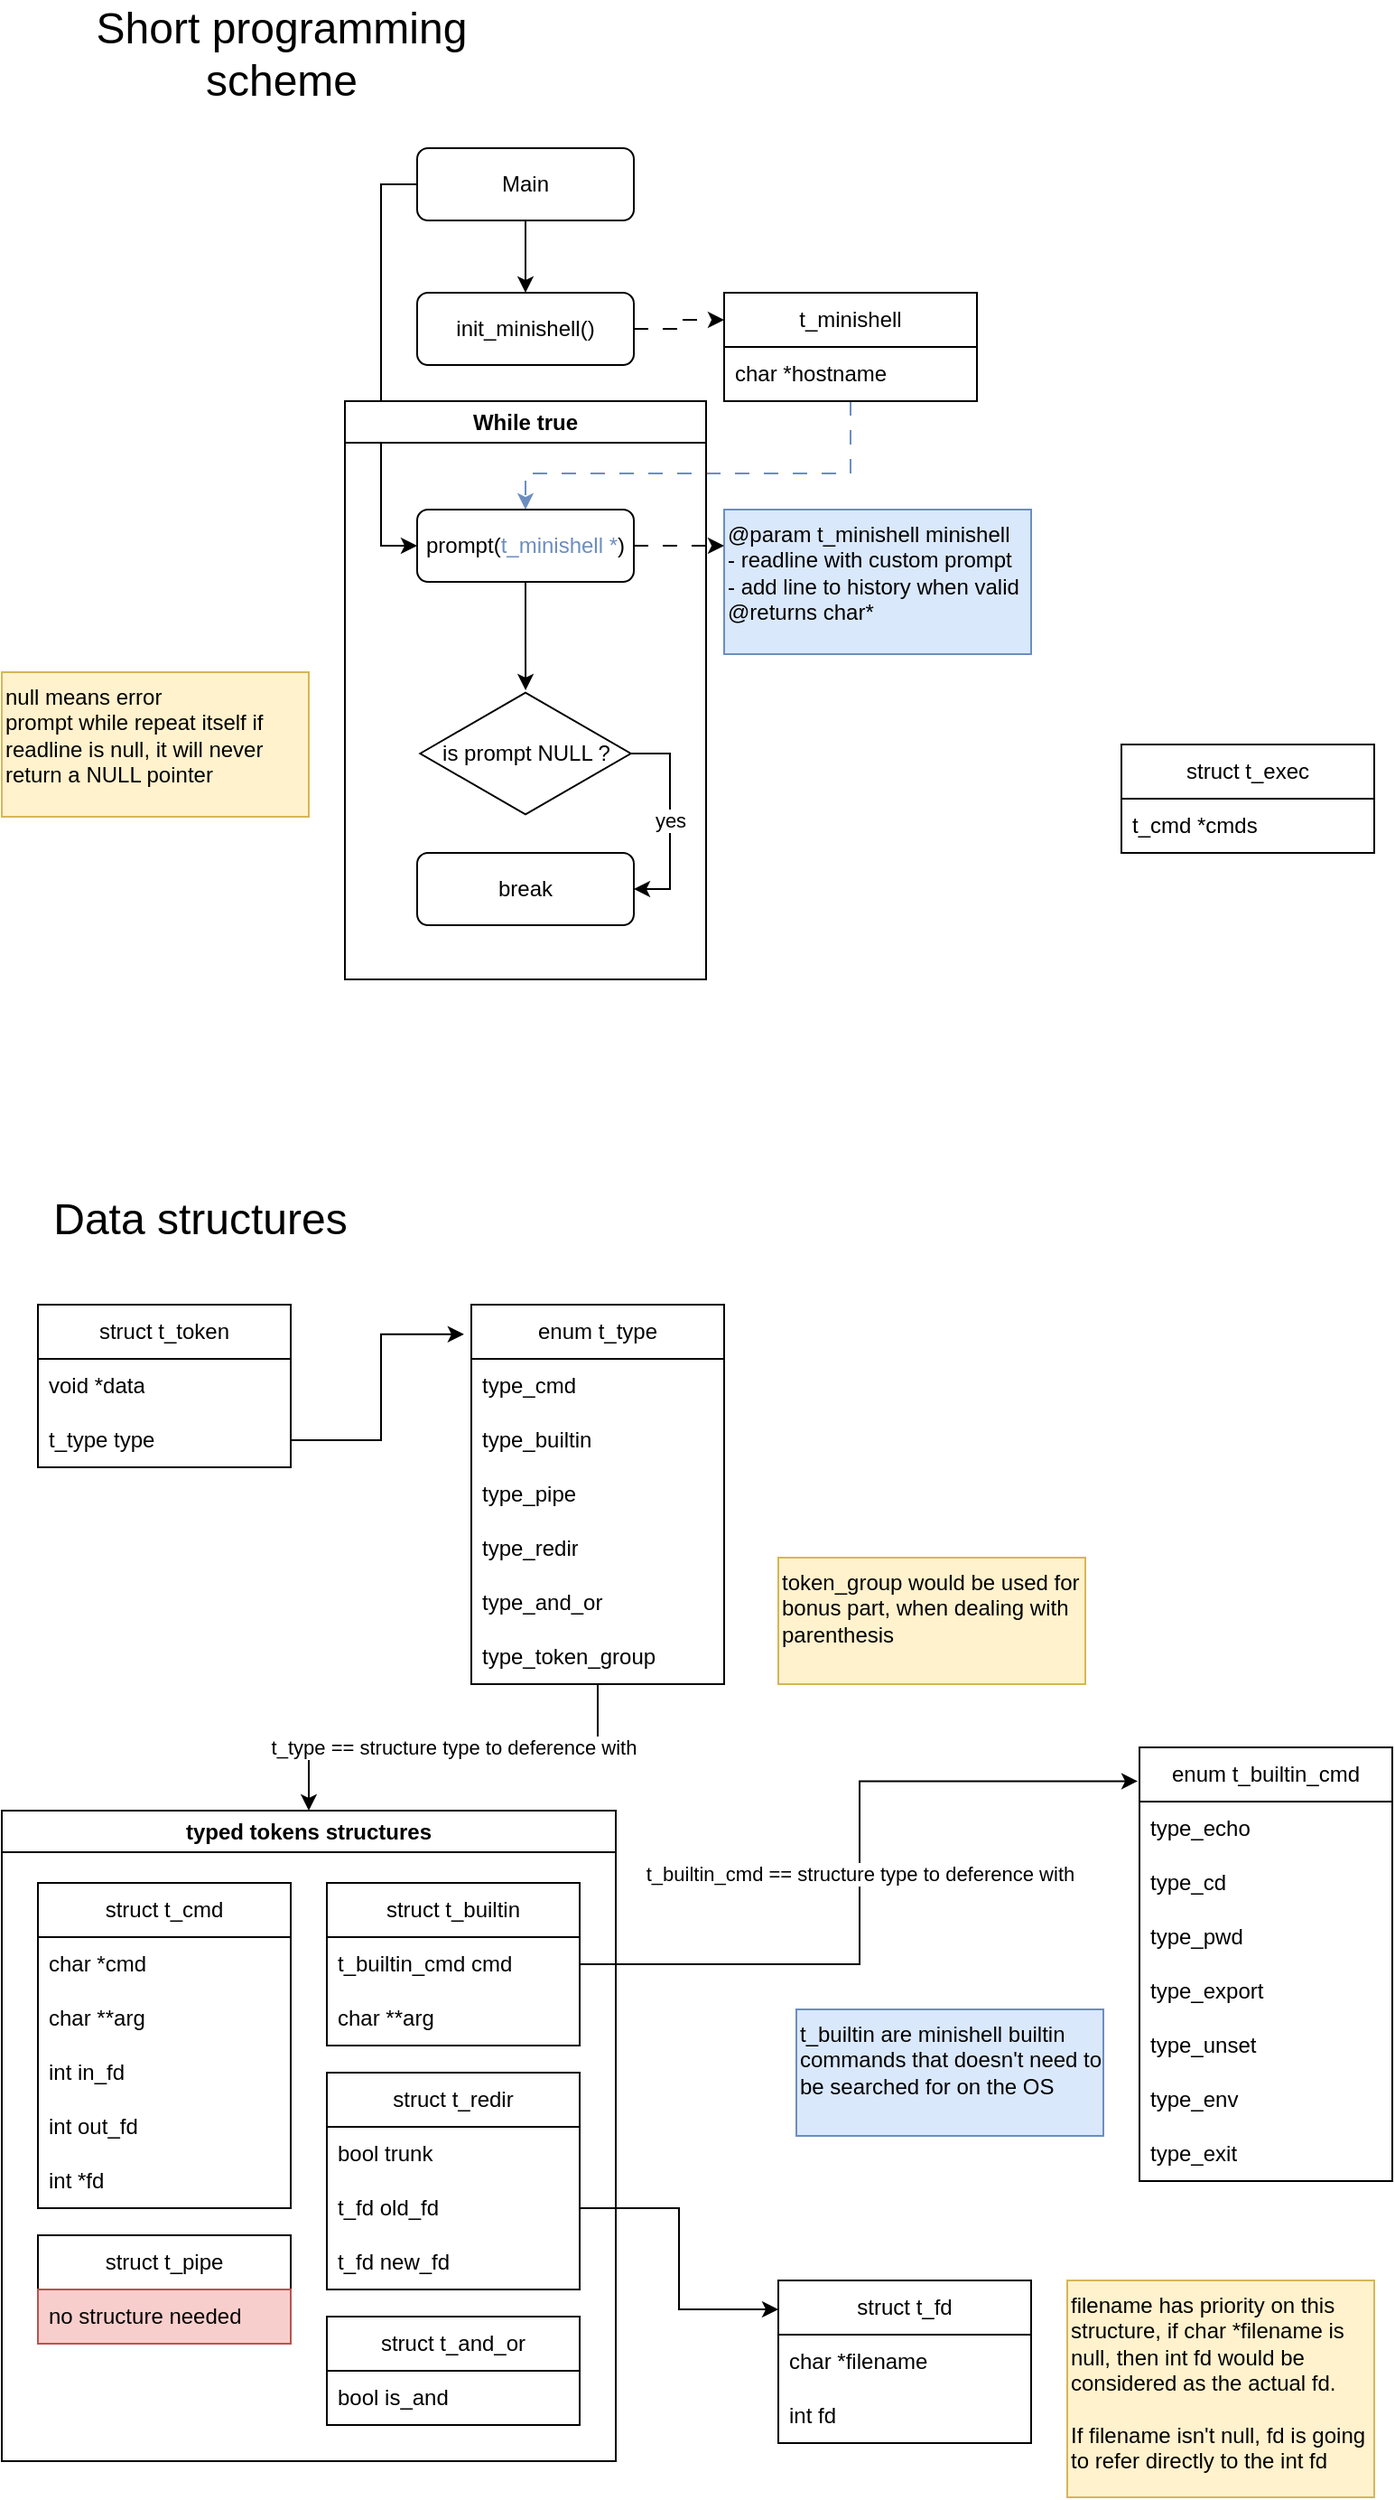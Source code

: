 <mxfile version="24.2.0" type="github">
  <diagram id="C5RBs43oDa-KdzZeNtuy" name="Page-1">
    <mxGraphModel dx="2026" dy="1111" grid="1" gridSize="10" guides="1" tooltips="1" connect="1" arrows="1" fold="1" page="1" pageScale="1" pageWidth="827" pageHeight="1169" math="0" shadow="0">
      <root>
        <mxCell id="WIyWlLk6GJQsqaUBKTNV-0" />
        <mxCell id="WIyWlLk6GJQsqaUBKTNV-1" parent="WIyWlLk6GJQsqaUBKTNV-0" />
        <mxCell id="2lQkK7vniRC7RQrExT-5-12" style="edgeStyle=orthogonalEdgeStyle;rounded=0;orthogonalLoop=1;jettySize=auto;html=1;entryX=0.5;entryY=0;entryDx=0;entryDy=0;" parent="WIyWlLk6GJQsqaUBKTNV-1" source="2lQkK7vniRC7RQrExT-5-0" target="2lQkK7vniRC7RQrExT-5-1" edge="1">
          <mxGeometry relative="1" as="geometry" />
        </mxCell>
        <mxCell id="2lQkK7vniRC7RQrExT-5-15" style="edgeStyle=orthogonalEdgeStyle;rounded=0;orthogonalLoop=1;jettySize=auto;html=1;entryX=0;entryY=0.5;entryDx=0;entryDy=0;" parent="WIyWlLk6GJQsqaUBKTNV-1" source="2lQkK7vniRC7RQrExT-5-0" target="2lQkK7vniRC7RQrExT-5-14" edge="1">
          <mxGeometry relative="1" as="geometry">
            <Array as="points">
              <mxPoint x="230" y="159" />
              <mxPoint x="230" y="359" />
            </Array>
          </mxGeometry>
        </mxCell>
        <mxCell id="2lQkK7vniRC7RQrExT-5-0" value="Main" style="rounded=1;whiteSpace=wrap;html=1;fontSize=12;glass=0;strokeWidth=1;shadow=0;" parent="WIyWlLk6GJQsqaUBKTNV-1" vertex="1">
          <mxGeometry x="250" y="139" width="120" height="40" as="geometry" />
        </mxCell>
        <mxCell id="2lQkK7vniRC7RQrExT-5-7" style="edgeStyle=orthogonalEdgeStyle;rounded=0;orthogonalLoop=1;jettySize=auto;html=1;entryX=0;entryY=0.25;entryDx=0;entryDy=0;dashed=1;dashPattern=8 8;" parent="WIyWlLk6GJQsqaUBKTNV-1" source="2lQkK7vniRC7RQrExT-5-1" target="2lQkK7vniRC7RQrExT-5-3" edge="1">
          <mxGeometry relative="1" as="geometry" />
        </mxCell>
        <mxCell id="2lQkK7vniRC7RQrExT-5-1" value="init_minishell()" style="rounded=1;whiteSpace=wrap;html=1;fontSize=12;glass=0;strokeWidth=1;shadow=0;" parent="WIyWlLk6GJQsqaUBKTNV-1" vertex="1">
          <mxGeometry x="250" y="219" width="120" height="40" as="geometry" />
        </mxCell>
        <mxCell id="2lQkK7vniRC7RQrExT-5-16" style="edgeStyle=orthogonalEdgeStyle;rounded=0;orthogonalLoop=1;jettySize=auto;html=1;entryX=0.5;entryY=0;entryDx=0;entryDy=0;dashed=1;dashPattern=8 8;fillColor=#dae8fc;strokeColor=#6c8ebf;" parent="WIyWlLk6GJQsqaUBKTNV-1" source="2lQkK7vniRC7RQrExT-5-3" target="2lQkK7vniRC7RQrExT-5-14" edge="1">
          <mxGeometry relative="1" as="geometry">
            <Array as="points">
              <mxPoint x="490" y="319" />
              <mxPoint x="310" y="319" />
            </Array>
          </mxGeometry>
        </mxCell>
        <mxCell id="2lQkK7vniRC7RQrExT-5-3" value="t_minishell" style="swimlane;fontStyle=0;childLayout=stackLayout;horizontal=1;startSize=30;horizontalStack=0;resizeParent=1;resizeParentMax=0;resizeLast=0;collapsible=1;marginBottom=0;whiteSpace=wrap;html=1;" parent="WIyWlLk6GJQsqaUBKTNV-1" vertex="1">
          <mxGeometry x="420" y="219" width="140" height="60" as="geometry" />
        </mxCell>
        <mxCell id="2lQkK7vniRC7RQrExT-5-4" value="char *hostname" style="text;strokeColor=none;fillColor=none;align=left;verticalAlign=middle;spacingLeft=4;spacingRight=4;overflow=hidden;points=[[0,0.5],[1,0.5]];portConstraint=eastwest;rotatable=0;whiteSpace=wrap;html=1;" parent="2lQkK7vniRC7RQrExT-5-3" vertex="1">
          <mxGeometry y="30" width="140" height="30" as="geometry" />
        </mxCell>
        <mxCell id="2lQkK7vniRC7RQrExT-5-17" value="&lt;div&gt;@param t_minishell minishell&lt;/div&gt;- readline with custom prompt&lt;div&gt;- add line to history when valid&lt;/div&gt;&lt;div&gt;@returns char*&lt;/div&gt;" style="rounded=0;whiteSpace=wrap;html=1;fillColor=#dae8fc;strokeColor=#6c8ebf;verticalAlign=top;align=left;" parent="WIyWlLk6GJQsqaUBKTNV-1" vertex="1">
          <mxGeometry x="420" y="339" width="170" height="80" as="geometry" />
        </mxCell>
        <mxCell id="2lQkK7vniRC7RQrExT-5-18" value="While true" style="swimlane;whiteSpace=wrap;html=1;" parent="WIyWlLk6GJQsqaUBKTNV-1" vertex="1">
          <mxGeometry x="210" y="279" width="200" height="320" as="geometry" />
        </mxCell>
        <mxCell id="2lQkK7vniRC7RQrExT-5-24" style="edgeStyle=orthogonalEdgeStyle;rounded=0;orthogonalLoop=1;jettySize=auto;html=1;" parent="2lQkK7vniRC7RQrExT-5-18" source="2lQkK7vniRC7RQrExT-5-14" target="2lQkK7vniRC7RQrExT-5-20" edge="1">
          <mxGeometry relative="1" as="geometry" />
        </mxCell>
        <mxCell id="2lQkK7vniRC7RQrExT-5-14" value="prompt(&lt;font color=&quot;#6c8ebf&quot;&gt;t_minishell *&lt;/font&gt;)" style="rounded=1;whiteSpace=wrap;html=1;fontSize=12;glass=0;strokeWidth=1;shadow=0;" parent="2lQkK7vniRC7RQrExT-5-18" vertex="1">
          <mxGeometry x="40" y="60" width="120" height="40" as="geometry" />
        </mxCell>
        <mxCell id="2lQkK7vniRC7RQrExT-5-22" value="yes" style="edgeStyle=orthogonalEdgeStyle;rounded=0;orthogonalLoop=1;jettySize=auto;html=1;entryX=1;entryY=0.5;entryDx=0;entryDy=0;" parent="2lQkK7vniRC7RQrExT-5-18" source="2lQkK7vniRC7RQrExT-5-20" target="2lQkK7vniRC7RQrExT-5-21" edge="1">
          <mxGeometry relative="1" as="geometry">
            <Array as="points">
              <mxPoint x="180" y="195" />
              <mxPoint x="180" y="270" />
            </Array>
          </mxGeometry>
        </mxCell>
        <mxCell id="2lQkK7vniRC7RQrExT-5-20" value="is prompt NULL ?" style="html=1;whiteSpace=wrap;aspect=fixed;shape=isoRectangle;" parent="2lQkK7vniRC7RQrExT-5-18" vertex="1">
          <mxGeometry x="41.66" y="160" width="116.67" height="70" as="geometry" />
        </mxCell>
        <mxCell id="2lQkK7vniRC7RQrExT-5-21" value="break" style="rounded=1;whiteSpace=wrap;html=1;fontSize=12;glass=0;strokeWidth=1;shadow=0;" parent="2lQkK7vniRC7RQrExT-5-18" vertex="1">
          <mxGeometry x="40" y="250" width="120" height="40" as="geometry" />
        </mxCell>
        <mxCell id="2lQkK7vniRC7RQrExT-5-19" style="edgeStyle=orthogonalEdgeStyle;rounded=0;orthogonalLoop=1;jettySize=auto;html=1;entryX=0;entryY=0.25;entryDx=0;entryDy=0;dashed=1;dashPattern=8 8;" parent="WIyWlLk6GJQsqaUBKTNV-1" source="2lQkK7vniRC7RQrExT-5-14" target="2lQkK7vniRC7RQrExT-5-17" edge="1">
          <mxGeometry relative="1" as="geometry" />
        </mxCell>
        <mxCell id="2lQkK7vniRC7RQrExT-5-23" value="null means error&lt;div&gt;prompt while repeat itself if readline is null, it will never return a NULL pointer&lt;/div&gt;" style="rounded=0;whiteSpace=wrap;html=1;fillColor=#fff2cc;strokeColor=#d6b656;verticalAlign=top;align=left;" parent="WIyWlLk6GJQsqaUBKTNV-1" vertex="1">
          <mxGeometry x="20" y="429" width="170" height="80" as="geometry" />
        </mxCell>
        <mxCell id="-bbxTz7FxwwO8PWhE8nF-0" value="struct t_exec" style="swimlane;fontStyle=0;childLayout=stackLayout;horizontal=1;startSize=30;horizontalStack=0;resizeParent=1;resizeParentMax=0;resizeLast=0;collapsible=1;marginBottom=0;whiteSpace=wrap;html=1;" parent="WIyWlLk6GJQsqaUBKTNV-1" vertex="1">
          <mxGeometry x="640" y="469" width="140" height="60" as="geometry" />
        </mxCell>
        <mxCell id="-bbxTz7FxwwO8PWhE8nF-1" value="t_cmd *cmds" style="text;strokeColor=none;fillColor=none;align=left;verticalAlign=middle;spacingLeft=4;spacingRight=4;overflow=hidden;points=[[0,0.5],[1,0.5]];portConstraint=eastwest;rotatable=0;whiteSpace=wrap;html=1;" parent="-bbxTz7FxwwO8PWhE8nF-0" vertex="1">
          <mxGeometry y="30" width="140" height="30" as="geometry" />
        </mxCell>
        <mxCell id="-bbxTz7FxwwO8PWhE8nF-51" value="struct t_token" style="swimlane;fontStyle=0;childLayout=stackLayout;horizontal=1;startSize=30;horizontalStack=0;resizeParent=1;resizeParentMax=0;resizeLast=0;collapsible=1;marginBottom=0;whiteSpace=wrap;html=1;" parent="WIyWlLk6GJQsqaUBKTNV-1" vertex="1">
          <mxGeometry x="40" y="779" width="140" height="90" as="geometry" />
        </mxCell>
        <mxCell id="-bbxTz7FxwwO8PWhE8nF-52" value="void *data" style="text;strokeColor=none;fillColor=none;align=left;verticalAlign=middle;spacingLeft=4;spacingRight=4;overflow=hidden;points=[[0,0.5],[1,0.5]];portConstraint=eastwest;rotatable=0;whiteSpace=wrap;html=1;" parent="-bbxTz7FxwwO8PWhE8nF-51" vertex="1">
          <mxGeometry y="30" width="140" height="30" as="geometry" />
        </mxCell>
        <mxCell id="-bbxTz7FxwwO8PWhE8nF-53" value="t_type type" style="text;strokeColor=none;fillColor=none;align=left;verticalAlign=middle;spacingLeft=4;spacingRight=4;overflow=hidden;points=[[0,0.5],[1,0.5]];portConstraint=eastwest;rotatable=0;whiteSpace=wrap;html=1;" parent="-bbxTz7FxwwO8PWhE8nF-51" vertex="1">
          <mxGeometry y="60" width="140" height="30" as="geometry" />
        </mxCell>
        <mxCell id="u2Jfx3mmx3IdQpPy9aM--47" value="t_type == structure type to deference with" style="edgeStyle=orthogonalEdgeStyle;rounded=0;orthogonalLoop=1;jettySize=auto;html=1;entryX=0.5;entryY=0;entryDx=0;entryDy=0;" edge="1" parent="WIyWlLk6GJQsqaUBKTNV-1" source="u2Jfx3mmx3IdQpPy9aM--0" target="u2Jfx3mmx3IdQpPy9aM--9">
          <mxGeometry relative="1" as="geometry" />
        </mxCell>
        <mxCell id="u2Jfx3mmx3IdQpPy9aM--0" value="enum t_type" style="swimlane;fontStyle=0;childLayout=stackLayout;horizontal=1;startSize=30;horizontalStack=0;resizeParent=1;resizeParentMax=0;resizeLast=0;collapsible=1;marginBottom=0;whiteSpace=wrap;html=1;" vertex="1" parent="WIyWlLk6GJQsqaUBKTNV-1">
          <mxGeometry x="280" y="779" width="140" height="210" as="geometry" />
        </mxCell>
        <mxCell id="u2Jfx3mmx3IdQpPy9aM--1" value="type_cmd" style="text;strokeColor=none;fillColor=none;align=left;verticalAlign=middle;spacingLeft=4;spacingRight=4;overflow=hidden;points=[[0,0.5],[1,0.5]];portConstraint=eastwest;rotatable=0;whiteSpace=wrap;html=1;" vertex="1" parent="u2Jfx3mmx3IdQpPy9aM--0">
          <mxGeometry y="30" width="140" height="30" as="geometry" />
        </mxCell>
        <mxCell id="u2Jfx3mmx3IdQpPy9aM--4" value="type_builtin" style="text;strokeColor=none;fillColor=none;align=left;verticalAlign=middle;spacingLeft=4;spacingRight=4;overflow=hidden;points=[[0,0.5],[1,0.5]];portConstraint=eastwest;rotatable=0;whiteSpace=wrap;html=1;" vertex="1" parent="u2Jfx3mmx3IdQpPy9aM--0">
          <mxGeometry y="60" width="140" height="30" as="geometry" />
        </mxCell>
        <mxCell id="u2Jfx3mmx3IdQpPy9aM--5" value="type_pipe" style="text;strokeColor=none;fillColor=none;align=left;verticalAlign=middle;spacingLeft=4;spacingRight=4;overflow=hidden;points=[[0,0.5],[1,0.5]];portConstraint=eastwest;rotatable=0;whiteSpace=wrap;html=1;" vertex="1" parent="u2Jfx3mmx3IdQpPy9aM--0">
          <mxGeometry y="90" width="140" height="30" as="geometry" />
        </mxCell>
        <mxCell id="u2Jfx3mmx3IdQpPy9aM--6" value="type_redir" style="text;strokeColor=none;fillColor=none;align=left;verticalAlign=middle;spacingLeft=4;spacingRight=4;overflow=hidden;points=[[0,0.5],[1,0.5]];portConstraint=eastwest;rotatable=0;whiteSpace=wrap;html=1;" vertex="1" parent="u2Jfx3mmx3IdQpPy9aM--0">
          <mxGeometry y="120" width="140" height="30" as="geometry" />
        </mxCell>
        <mxCell id="u2Jfx3mmx3IdQpPy9aM--7" value="type_and_or" style="text;strokeColor=none;fillColor=none;align=left;verticalAlign=middle;spacingLeft=4;spacingRight=4;overflow=hidden;points=[[0,0.5],[1,0.5]];portConstraint=eastwest;rotatable=0;whiteSpace=wrap;html=1;" vertex="1" parent="u2Jfx3mmx3IdQpPy9aM--0">
          <mxGeometry y="150" width="140" height="30" as="geometry" />
        </mxCell>
        <mxCell id="u2Jfx3mmx3IdQpPy9aM--49" value="type_token_group" style="text;strokeColor=none;fillColor=none;align=left;verticalAlign=middle;spacingLeft=4;spacingRight=4;overflow=hidden;points=[[0,0.5],[1,0.5]];portConstraint=eastwest;rotatable=0;whiteSpace=wrap;html=1;" vertex="1" parent="u2Jfx3mmx3IdQpPy9aM--0">
          <mxGeometry y="180" width="140" height="30" as="geometry" />
        </mxCell>
        <mxCell id="u2Jfx3mmx3IdQpPy9aM--8" value="" style="endArrow=classic;html=1;rounded=0;entryX=-0.029;entryY=0.078;entryDx=0;entryDy=0;entryPerimeter=0;exitX=1;exitY=0.5;exitDx=0;exitDy=0;edgeStyle=orthogonalEdgeStyle;" edge="1" parent="WIyWlLk6GJQsqaUBKTNV-1" source="-bbxTz7FxwwO8PWhE8nF-53" target="u2Jfx3mmx3IdQpPy9aM--0">
          <mxGeometry width="50" height="50" relative="1" as="geometry">
            <mxPoint x="620" y="939" as="sourcePoint" />
            <mxPoint x="670" y="889" as="targetPoint" />
          </mxGeometry>
        </mxCell>
        <mxCell id="u2Jfx3mmx3IdQpPy9aM--9" value="typed tokens structures" style="swimlane;whiteSpace=wrap;html=1;" vertex="1" parent="WIyWlLk6GJQsqaUBKTNV-1">
          <mxGeometry x="20" y="1059" width="340" height="360" as="geometry" />
        </mxCell>
        <mxCell id="-bbxTz7FxwwO8PWhE8nF-19" value="struct t_cmd" style="swimlane;fontStyle=0;childLayout=stackLayout;horizontal=1;startSize=30;horizontalStack=0;resizeParent=1;resizeParentMax=0;resizeLast=0;collapsible=1;marginBottom=0;whiteSpace=wrap;html=1;" parent="u2Jfx3mmx3IdQpPy9aM--9" vertex="1">
          <mxGeometry x="20" y="40" width="140" height="180" as="geometry" />
        </mxCell>
        <mxCell id="-bbxTz7FxwwO8PWhE8nF-20" value="char *cmd" style="text;strokeColor=none;fillColor=none;align=left;verticalAlign=middle;spacingLeft=4;spacingRight=4;overflow=hidden;points=[[0,0.5],[1,0.5]];portConstraint=eastwest;rotatable=0;whiteSpace=wrap;html=1;" parent="-bbxTz7FxwwO8PWhE8nF-19" vertex="1">
          <mxGeometry y="30" width="140" height="30" as="geometry" />
        </mxCell>
        <mxCell id="-bbxTz7FxwwO8PWhE8nF-21" value="char **arg" style="text;strokeColor=none;fillColor=none;align=left;verticalAlign=middle;spacingLeft=4;spacingRight=4;overflow=hidden;points=[[0,0.5],[1,0.5]];portConstraint=eastwest;rotatable=0;whiteSpace=wrap;html=1;" parent="-bbxTz7FxwwO8PWhE8nF-19" vertex="1">
          <mxGeometry y="60" width="140" height="30" as="geometry" />
        </mxCell>
        <mxCell id="-bbxTz7FxwwO8PWhE8nF-22" value="int in_fd" style="text;strokeColor=none;fillColor=none;align=left;verticalAlign=middle;spacingLeft=4;spacingRight=4;overflow=hidden;points=[[0,0.5],[1,0.5]];portConstraint=eastwest;rotatable=0;whiteSpace=wrap;html=1;" parent="-bbxTz7FxwwO8PWhE8nF-19" vertex="1">
          <mxGeometry y="90" width="140" height="30" as="geometry" />
        </mxCell>
        <mxCell id="-bbxTz7FxwwO8PWhE8nF-23" value="int out_fd" style="text;strokeColor=none;fillColor=none;align=left;verticalAlign=middle;spacingLeft=4;spacingRight=4;overflow=hidden;points=[[0,0.5],[1,0.5]];portConstraint=eastwest;rotatable=0;whiteSpace=wrap;html=1;" parent="-bbxTz7FxwwO8PWhE8nF-19" vertex="1">
          <mxGeometry y="120" width="140" height="30" as="geometry" />
        </mxCell>
        <mxCell id="-bbxTz7FxwwO8PWhE8nF-24" value="int *fd" style="text;strokeColor=none;fillColor=none;align=left;verticalAlign=middle;spacingLeft=4;spacingRight=4;overflow=hidden;points=[[0,0.5],[1,0.5]];portConstraint=eastwest;rotatable=0;whiteSpace=wrap;html=1;" parent="-bbxTz7FxwwO8PWhE8nF-19" vertex="1">
          <mxGeometry y="150" width="140" height="30" as="geometry" />
        </mxCell>
        <mxCell id="-bbxTz7FxwwO8PWhE8nF-45" value="struct t_builtin" style="swimlane;fontStyle=0;childLayout=stackLayout;horizontal=1;startSize=30;horizontalStack=0;resizeParent=1;resizeParentMax=0;resizeLast=0;collapsible=1;marginBottom=0;whiteSpace=wrap;html=1;" parent="u2Jfx3mmx3IdQpPy9aM--9" vertex="1">
          <mxGeometry x="180" y="40" width="140" height="90" as="geometry" />
        </mxCell>
        <mxCell id="-bbxTz7FxwwO8PWhE8nF-46" value="t_builtin_cmd cmd" style="text;strokeColor=none;fillColor=none;align=left;verticalAlign=middle;spacingLeft=4;spacingRight=4;overflow=hidden;points=[[0,0.5],[1,0.5]];portConstraint=eastwest;rotatable=0;whiteSpace=wrap;html=1;" parent="-bbxTz7FxwwO8PWhE8nF-45" vertex="1">
          <mxGeometry y="30" width="140" height="30" as="geometry" />
        </mxCell>
        <mxCell id="-bbxTz7FxwwO8PWhE8nF-47" value="char **arg" style="text;strokeColor=none;fillColor=none;align=left;verticalAlign=middle;spacingLeft=4;spacingRight=4;overflow=hidden;points=[[0,0.5],[1,0.5]];portConstraint=eastwest;rotatable=0;whiteSpace=wrap;html=1;" parent="-bbxTz7FxwwO8PWhE8nF-45" vertex="1">
          <mxGeometry y="60" width="140" height="30" as="geometry" />
        </mxCell>
        <mxCell id="u2Jfx3mmx3IdQpPy9aM--11" value="struct t_pipe" style="swimlane;fontStyle=0;childLayout=stackLayout;horizontal=1;startSize=30;horizontalStack=0;resizeParent=1;resizeParentMax=0;resizeLast=0;collapsible=1;marginBottom=0;whiteSpace=wrap;html=1;" vertex="1" parent="u2Jfx3mmx3IdQpPy9aM--9">
          <mxGeometry x="20" y="235" width="140" height="60" as="geometry" />
        </mxCell>
        <mxCell id="u2Jfx3mmx3IdQpPy9aM--16" value="no structure needed" style="text;strokeColor=#b85450;fillColor=#f8cecc;align=left;verticalAlign=middle;spacingLeft=4;spacingRight=4;overflow=hidden;points=[[0,0.5],[1,0.5]];portConstraint=eastwest;rotatable=0;whiteSpace=wrap;html=1;" vertex="1" parent="u2Jfx3mmx3IdQpPy9aM--11">
          <mxGeometry y="30" width="140" height="30" as="geometry" />
        </mxCell>
        <mxCell id="u2Jfx3mmx3IdQpPy9aM--17" value="struct t_redir" style="swimlane;fontStyle=0;childLayout=stackLayout;horizontal=1;startSize=30;horizontalStack=0;resizeParent=1;resizeParentMax=0;resizeLast=0;collapsible=1;marginBottom=0;whiteSpace=wrap;html=1;" vertex="1" parent="u2Jfx3mmx3IdQpPy9aM--9">
          <mxGeometry x="180" y="145" width="140" height="120" as="geometry" />
        </mxCell>
        <mxCell id="u2Jfx3mmx3IdQpPy9aM--32" value="bool trunk" style="text;strokeColor=none;fillColor=none;align=left;verticalAlign=middle;spacingLeft=4;spacingRight=4;overflow=hidden;points=[[0,0.5],[1,0.5]];portConstraint=eastwest;rotatable=0;whiteSpace=wrap;html=1;" vertex="1" parent="u2Jfx3mmx3IdQpPy9aM--17">
          <mxGeometry y="30" width="140" height="30" as="geometry" />
        </mxCell>
        <mxCell id="u2Jfx3mmx3IdQpPy9aM--18" value="t_fd old_fd" style="text;strokeColor=none;fillColor=none;align=left;verticalAlign=middle;spacingLeft=4;spacingRight=4;overflow=hidden;points=[[0,0.5],[1,0.5]];portConstraint=eastwest;rotatable=0;whiteSpace=wrap;html=1;" vertex="1" parent="u2Jfx3mmx3IdQpPy9aM--17">
          <mxGeometry y="60" width="140" height="30" as="geometry" />
        </mxCell>
        <mxCell id="u2Jfx3mmx3IdQpPy9aM--19" value="t_fd new_fd" style="text;strokeColor=none;fillColor=none;align=left;verticalAlign=middle;spacingLeft=4;spacingRight=4;overflow=hidden;points=[[0,0.5],[1,0.5]];portConstraint=eastwest;rotatable=0;whiteSpace=wrap;html=1;" vertex="1" parent="u2Jfx3mmx3IdQpPy9aM--17">
          <mxGeometry y="90" width="140" height="30" as="geometry" />
        </mxCell>
        <mxCell id="u2Jfx3mmx3IdQpPy9aM--20" value="struct t_and_or" style="swimlane;fontStyle=0;childLayout=stackLayout;horizontal=1;startSize=30;horizontalStack=0;resizeParent=1;resizeParentMax=0;resizeLast=0;collapsible=1;marginBottom=0;whiteSpace=wrap;html=1;" vertex="1" parent="u2Jfx3mmx3IdQpPy9aM--9">
          <mxGeometry x="180" y="280" width="140" height="60" as="geometry" />
        </mxCell>
        <mxCell id="u2Jfx3mmx3IdQpPy9aM--21" value="bool is_and" style="text;strokeColor=none;fillColor=none;align=left;verticalAlign=middle;spacingLeft=4;spacingRight=4;overflow=hidden;points=[[0,0.5],[1,0.5]];portConstraint=eastwest;rotatable=0;whiteSpace=wrap;html=1;" vertex="1" parent="u2Jfx3mmx3IdQpPy9aM--20">
          <mxGeometry y="30" width="140" height="30" as="geometry" />
        </mxCell>
        <mxCell id="u2Jfx3mmx3IdQpPy9aM--24" value="enum t_builtin_cmd" style="swimlane;fontStyle=0;childLayout=stackLayout;horizontal=1;startSize=30;horizontalStack=0;resizeParent=1;resizeParentMax=0;resizeLast=0;collapsible=1;marginBottom=0;whiteSpace=wrap;html=1;" vertex="1" parent="WIyWlLk6GJQsqaUBKTNV-1">
          <mxGeometry x="650" y="1024" width="140" height="240" as="geometry" />
        </mxCell>
        <mxCell id="u2Jfx3mmx3IdQpPy9aM--25" value="type_echo" style="text;strokeColor=none;fillColor=none;align=left;verticalAlign=middle;spacingLeft=4;spacingRight=4;overflow=hidden;points=[[0,0.5],[1,0.5]];portConstraint=eastwest;rotatable=0;whiteSpace=wrap;html=1;" vertex="1" parent="u2Jfx3mmx3IdQpPy9aM--24">
          <mxGeometry y="30" width="140" height="30" as="geometry" />
        </mxCell>
        <mxCell id="u2Jfx3mmx3IdQpPy9aM--39" value="type_cd" style="text;strokeColor=none;fillColor=none;align=left;verticalAlign=middle;spacingLeft=4;spacingRight=4;overflow=hidden;points=[[0,0.5],[1,0.5]];portConstraint=eastwest;rotatable=0;whiteSpace=wrap;html=1;" vertex="1" parent="u2Jfx3mmx3IdQpPy9aM--24">
          <mxGeometry y="60" width="140" height="30" as="geometry" />
        </mxCell>
        <mxCell id="u2Jfx3mmx3IdQpPy9aM--40" value="type_pwd" style="text;strokeColor=none;fillColor=none;align=left;verticalAlign=middle;spacingLeft=4;spacingRight=4;overflow=hidden;points=[[0,0.5],[1,0.5]];portConstraint=eastwest;rotatable=0;whiteSpace=wrap;html=1;" vertex="1" parent="u2Jfx3mmx3IdQpPy9aM--24">
          <mxGeometry y="90" width="140" height="30" as="geometry" />
        </mxCell>
        <mxCell id="u2Jfx3mmx3IdQpPy9aM--41" value="type_export" style="text;strokeColor=none;fillColor=none;align=left;verticalAlign=middle;spacingLeft=4;spacingRight=4;overflow=hidden;points=[[0,0.5],[1,0.5]];portConstraint=eastwest;rotatable=0;whiteSpace=wrap;html=1;" vertex="1" parent="u2Jfx3mmx3IdQpPy9aM--24">
          <mxGeometry y="120" width="140" height="30" as="geometry" />
        </mxCell>
        <mxCell id="u2Jfx3mmx3IdQpPy9aM--42" value="type_unset" style="text;strokeColor=none;fillColor=none;align=left;verticalAlign=middle;spacingLeft=4;spacingRight=4;overflow=hidden;points=[[0,0.5],[1,0.5]];portConstraint=eastwest;rotatable=0;whiteSpace=wrap;html=1;" vertex="1" parent="u2Jfx3mmx3IdQpPy9aM--24">
          <mxGeometry y="150" width="140" height="30" as="geometry" />
        </mxCell>
        <mxCell id="u2Jfx3mmx3IdQpPy9aM--43" value="type_env" style="text;strokeColor=none;fillColor=none;align=left;verticalAlign=middle;spacingLeft=4;spacingRight=4;overflow=hidden;points=[[0,0.5],[1,0.5]];portConstraint=eastwest;rotatable=0;whiteSpace=wrap;html=1;" vertex="1" parent="u2Jfx3mmx3IdQpPy9aM--24">
          <mxGeometry y="180" width="140" height="30" as="geometry" />
        </mxCell>
        <mxCell id="u2Jfx3mmx3IdQpPy9aM--44" value="type_exit" style="text;strokeColor=none;fillColor=none;align=left;verticalAlign=middle;spacingLeft=4;spacingRight=4;overflow=hidden;points=[[0,0.5],[1,0.5]];portConstraint=eastwest;rotatable=0;whiteSpace=wrap;html=1;" vertex="1" parent="u2Jfx3mmx3IdQpPy9aM--24">
          <mxGeometry y="210" width="140" height="30" as="geometry" />
        </mxCell>
        <mxCell id="u2Jfx3mmx3IdQpPy9aM--31" value="t_builtin_cmd == structure type to deference with" style="edgeStyle=orthogonalEdgeStyle;rounded=0;orthogonalLoop=1;jettySize=auto;html=1;entryX=-0.007;entryY=0.078;entryDx=0;entryDy=0;entryPerimeter=0;" edge="1" parent="WIyWlLk6GJQsqaUBKTNV-1" source="-bbxTz7FxwwO8PWhE8nF-46" target="u2Jfx3mmx3IdQpPy9aM--24">
          <mxGeometry relative="1" as="geometry" />
        </mxCell>
        <mxCell id="u2Jfx3mmx3IdQpPy9aM--33" value="struct t_fd" style="swimlane;fontStyle=0;childLayout=stackLayout;horizontal=1;startSize=30;horizontalStack=0;resizeParent=1;resizeParentMax=0;resizeLast=0;collapsible=1;marginBottom=0;whiteSpace=wrap;html=1;" vertex="1" parent="WIyWlLk6GJQsqaUBKTNV-1">
          <mxGeometry x="450" y="1319" width="140" height="90" as="geometry" />
        </mxCell>
        <mxCell id="u2Jfx3mmx3IdQpPy9aM--37" value="char *filename" style="text;strokeColor=none;fillColor=none;align=left;verticalAlign=middle;spacingLeft=4;spacingRight=4;overflow=hidden;points=[[0,0.5],[1,0.5]];portConstraint=eastwest;rotatable=0;whiteSpace=wrap;html=1;" vertex="1" parent="u2Jfx3mmx3IdQpPy9aM--33">
          <mxGeometry y="30" width="140" height="30" as="geometry" />
        </mxCell>
        <mxCell id="u2Jfx3mmx3IdQpPy9aM--36" value="int fd" style="text;strokeColor=none;fillColor=none;align=left;verticalAlign=middle;spacingLeft=4;spacingRight=4;overflow=hidden;points=[[0,0.5],[1,0.5]];portConstraint=eastwest;rotatable=0;whiteSpace=wrap;html=1;" vertex="1" parent="u2Jfx3mmx3IdQpPy9aM--33">
          <mxGeometry y="60" width="140" height="30" as="geometry" />
        </mxCell>
        <mxCell id="u2Jfx3mmx3IdQpPy9aM--38" value="filename has priority on this structure, if char *filename is null, then int fd would be considered as the actual fd.&lt;div&gt;&lt;br&gt;&lt;/div&gt;&lt;div&gt;If filename isn&#39;t null, fd is going to refer directly to the int fd&lt;/div&gt;" style="rounded=0;whiteSpace=wrap;html=1;fillColor=#fff2cc;strokeColor=#d6b656;verticalAlign=top;align=left;" vertex="1" parent="WIyWlLk6GJQsqaUBKTNV-1">
          <mxGeometry x="610" y="1319" width="170" height="120" as="geometry" />
        </mxCell>
        <mxCell id="u2Jfx3mmx3IdQpPy9aM--45" value="Data structures" style="text;html=1;align=center;verticalAlign=middle;whiteSpace=wrap;rounded=0;fontSize=24;" vertex="1" parent="WIyWlLk6GJQsqaUBKTNV-1">
          <mxGeometry x="40" y="704" width="180" height="55" as="geometry" />
        </mxCell>
        <mxCell id="u2Jfx3mmx3IdQpPy9aM--48" style="edgeStyle=orthogonalEdgeStyle;rounded=0;orthogonalLoop=1;jettySize=auto;html=1;entryX=0;entryY=0.178;entryDx=0;entryDy=0;entryPerimeter=0;" edge="1" parent="WIyWlLk6GJQsqaUBKTNV-1" source="u2Jfx3mmx3IdQpPy9aM--18" target="u2Jfx3mmx3IdQpPy9aM--33">
          <mxGeometry relative="1" as="geometry" />
        </mxCell>
        <mxCell id="u2Jfx3mmx3IdQpPy9aM--50" value="token_group would be used for bonus part, when dealing with parenthesis" style="rounded=0;whiteSpace=wrap;html=1;fillColor=#fff2cc;strokeColor=#d6b656;verticalAlign=top;align=left;" vertex="1" parent="WIyWlLk6GJQsqaUBKTNV-1">
          <mxGeometry x="450" y="919" width="170" height="70" as="geometry" />
        </mxCell>
        <mxCell id="u2Jfx3mmx3IdQpPy9aM--51" value="t_builtin are minishell builtin commands that doesn&#39;t need to be searched for on the OS" style="rounded=0;whiteSpace=wrap;html=1;fillColor=#dae8fc;strokeColor=#6c8ebf;verticalAlign=top;align=left;" vertex="1" parent="WIyWlLk6GJQsqaUBKTNV-1">
          <mxGeometry x="460" y="1169" width="170" height="70" as="geometry" />
        </mxCell>
        <mxCell id="u2Jfx3mmx3IdQpPy9aM--52" value="Short programming scheme" style="text;html=1;align=center;verticalAlign=middle;whiteSpace=wrap;rounded=0;fontSize=24;" vertex="1" parent="WIyWlLk6GJQsqaUBKTNV-1">
          <mxGeometry x="50" y="59" width="250" height="55" as="geometry" />
        </mxCell>
      </root>
    </mxGraphModel>
  </diagram>
</mxfile>
